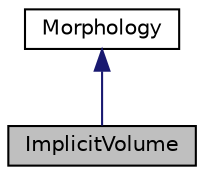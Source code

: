 digraph "ImplicitVolume"
{
 // LATEX_PDF_SIZE
  edge [fontname="Helvetica",fontsize="10",labelfontname="Helvetica",labelfontsize="10"];
  node [fontname="Helvetica",fontsize="10",shape=record];
  Node1 [label="ImplicitVolume",height=0.2,width=0.4,color="black", fillcolor="grey75", style="filled", fontcolor="black",tooltip="Volume given by the solution of the equations F(x,y,z) <= 0."];
  Node2 -> Node1 [dir="back",color="midnightblue",fontsize="10",style="solid",fontname="Helvetica"];
  Node2 [label="Morphology",height=0.2,width=0.4,color="black", fillcolor="white", style="filled",URL="$class_morphology.html",tooltip=" "];
}
